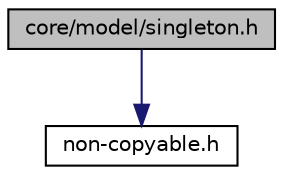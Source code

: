 digraph "core/model/singleton.h"
{
  edge [fontname="Helvetica",fontsize="10",labelfontname="Helvetica",labelfontsize="10"];
  node [fontname="Helvetica",fontsize="10",shape=record];
  Node1 [label="core/model/singleton.h",height=0.2,width=0.4,color="black", fillcolor="grey75", style="filled", fontcolor="black"];
  Node1 -> Node2 [color="midnightblue",fontsize="10",style="solid"];
  Node2 [label="non-copyable.h",height=0.2,width=0.4,color="black", fillcolor="white", style="filled",URL="$d5/d98/non-copyable_8h.html"];
}
